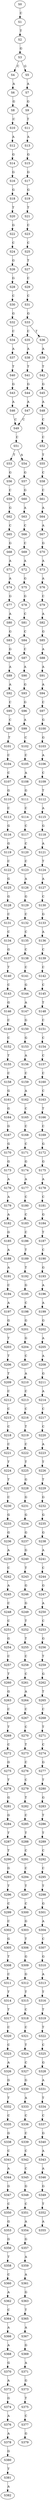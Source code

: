 strict digraph  {
	S0 -> S1 [ label = C ];
	S1 -> S2 [ label = T ];
	S2 -> S3 [ label = G ];
	S3 -> S4 [ label = C ];
	S3 -> S5 [ label = G ];
	S4 -> S6 [ label = A ];
	S5 -> S7 [ label = A ];
	S6 -> S8 [ label = G ];
	S7 -> S9 [ label = G ];
	S8 -> S10 [ label = C ];
	S9 -> S11 [ label = T ];
	S10 -> S12 [ label = A ];
	S11 -> S13 [ label = A ];
	S12 -> S14 [ label = G ];
	S13 -> S15 [ label = G ];
	S14 -> S16 [ label = G ];
	S15 -> S17 [ label = G ];
	S16 -> S18 [ label = G ];
	S17 -> S19 [ label = G ];
	S18 -> S20 [ label = T ];
	S19 -> S21 [ label = T ];
	S20 -> S22 [ label = G ];
	S21 -> S23 [ label = C ];
	S22 -> S24 [ label = C ];
	S23 -> S25 [ label = C ];
	S24 -> S26 [ label = G ];
	S25 -> S27 [ label = T ];
	S26 -> S28 [ label = G ];
	S27 -> S29 [ label = C ];
	S28 -> S30 [ label = C ];
	S29 -> S31 [ label = C ];
	S30 -> S32 [ label = G ];
	S31 -> S33 [ label = G ];
	S32 -> S34 [ label = C ];
	S33 -> S35 [ label = C ];
	S33 -> S36 [ label = T ];
	S34 -> S37 [ label = A ];
	S35 -> S38 [ label = A ];
	S36 -> S39 [ label = A ];
	S37 -> S40 [ label = T ];
	S38 -> S41 [ label = T ];
	S39 -> S42 [ label = T ];
	S40 -> S43 [ label = G ];
	S41 -> S44 [ label = G ];
	S42 -> S45 [ label = G ];
	S43 -> S46 [ label = A ];
	S44 -> S47 [ label = A ];
	S45 -> S48 [ label = A ];
	S46 -> S49 [ label = C ];
	S47 -> S49 [ label = C ];
	S48 -> S50 [ label = C ];
	S49 -> S51 [ label = C ];
	S50 -> S52 [ label = C ];
	S51 -> S53 [ label = T ];
	S51 -> S54 [ label = A ];
	S52 -> S55 [ label = T ];
	S53 -> S56 [ label = G ];
	S54 -> S57 [ label = G ];
	S55 -> S58 [ label = C ];
	S56 -> S59 [ label = C ];
	S57 -> S60 [ label = G ];
	S58 -> S61 [ label = C ];
	S59 -> S62 [ label = G ];
	S60 -> S63 [ label = A ];
	S61 -> S64 [ label = A ];
	S62 -> S65 [ label = C ];
	S63 -> S66 [ label = C ];
	S64 -> S67 [ label = A ];
	S65 -> S68 [ label = G ];
	S66 -> S69 [ label = C ];
	S67 -> S70 [ label = G ];
	S68 -> S71 [ label = A ];
	S69 -> S72 [ label = A ];
	S70 -> S73 [ label = A ];
	S71 -> S74 [ label = A ];
	S72 -> S75 [ label = G ];
	S73 -> S76 [ label = A ];
	S74 -> S77 [ label = G ];
	S75 -> S78 [ label = G ];
	S76 -> S79 [ label = C ];
	S77 -> S80 [ label = A ];
	S78 -> S81 [ label = C ];
	S79 -> S82 [ label = A ];
	S80 -> S83 [ label = G ];
	S81 -> S84 [ label = C ];
	S82 -> S85 [ label = G ];
	S83 -> S86 [ label = G ];
	S84 -> S87 [ label = C ];
	S85 -> S88 [ label = A ];
	S86 -> S89 [ label = A ];
	S87 -> S90 [ label = A ];
	S88 -> S91 [ label = A ];
	S89 -> S92 [ label = A ];
	S90 -> S93 [ label = G ];
	S91 -> S94 [ label = A ];
	S92 -> S95 [ label = C ];
	S93 -> S96 [ label = G ];
	S94 -> S97 [ label = C ];
	S95 -> S98 [ label = C ];
	S96 -> S99 [ label = A ];
	S97 -> S100 [ label = G ];
	S98 -> S101 [ label = T ];
	S99 -> S102 [ label = C ];
	S100 -> S103 [ label = G ];
	S101 -> S104 [ label = C ];
	S102 -> S105 [ label = C ];
	S103 -> S106 [ label = A ];
	S104 -> S107 [ label = C ];
	S105 -> S108 [ label = A ];
	S106 -> S109 [ label = C ];
	S107 -> S110 [ label = G ];
	S108 -> S111 [ label = G ];
	S109 -> S112 [ label = T ];
	S110 -> S113 [ label = C ];
	S111 -> S114 [ label = C ];
	S112 -> S115 [ label = A ];
	S113 -> S116 [ label = G ];
	S114 -> S117 [ label = C ];
	S115 -> S118 [ label = G ];
	S116 -> S119 [ label = G ];
	S117 -> S120 [ label = C ];
	S118 -> S121 [ label = A ];
	S119 -> S122 [ label = C ];
	S120 -> S123 [ label = C ];
	S121 -> S124 [ label = T ];
	S122 -> S125 [ label = G ];
	S123 -> S126 [ label = A ];
	S124 -> S127 [ label = A ];
	S125 -> S128 [ label = G ];
	S126 -> S129 [ label = G ];
	S127 -> S130 [ label = C ];
	S128 -> S131 [ label = C ];
	S129 -> S132 [ label = C ];
	S130 -> S133 [ label = G ];
	S131 -> S134 [ label = C ];
	S132 -> S135 [ label = C ];
	S133 -> S136 [ label = A ];
	S134 -> S137 [ label = G ];
	S135 -> S138 [ label = C ];
	S136 -> S139 [ label = C ];
	S137 -> S140 [ label = T ];
	S138 -> S141 [ label = C ];
	S139 -> S142 [ label = C ];
	S140 -> S143 [ label = C ];
	S141 -> S144 [ label = G ];
	S142 -> S145 [ label = C ];
	S143 -> S146 [ label = G ];
	S144 -> S147 [ label = A ];
	S145 -> S148 [ label = T ];
	S146 -> S149 [ label = C ];
	S147 -> S150 [ label = G ];
	S148 -> S151 [ label = C ];
	S149 -> S152 [ label = C ];
	S150 -> S153 [ label = G ];
	S151 -> S154 [ label = C ];
	S152 -> S155 [ label = T ];
	S153 -> S156 [ label = A ];
	S154 -> S157 [ label = C ];
	S155 -> S158 [ label = C ];
	S156 -> S159 [ label = C ];
	S157 -> S160 [ label = C ];
	S158 -> S161 [ label = G ];
	S159 -> S162 [ label = A ];
	S160 -> S163 [ label = C ];
	S161 -> S164 [ label = G ];
	S162 -> S165 [ label = C ];
	S163 -> S166 [ label = T ];
	S164 -> S167 [ label = G ];
	S165 -> S168 [ label = C ];
	S166 -> S169 [ label = C ];
	S167 -> S170 [ label = G ];
	S168 -> S171 [ label = C ];
	S169 -> S172 [ label = G ];
	S170 -> S173 [ label = G ];
	S171 -> S174 [ label = G ];
	S172 -> S175 [ label = G ];
	S173 -> S176 [ label = A ];
	S174 -> S177 [ label = A ];
	S175 -> S178 [ label = A ];
	S176 -> S179 [ label = A ];
	S177 -> S180 [ label = C ];
	S178 -> S181 [ label = C ];
	S179 -> S182 [ label = A ];
	S180 -> S183 [ label = C ];
	S181 -> S184 [ label = G ];
	S182 -> S185 [ label = G ];
	S183 -> S186 [ label = C ];
	S184 -> S187 [ label = T ];
	S185 -> S188 [ label = A ];
	S186 -> S189 [ label = T ];
	S187 -> S190 [ label = C ];
	S188 -> S191 [ label = A ];
	S189 -> S192 [ label = T ];
	S190 -> S193 [ label = G ];
	S191 -> S194 [ label = C ];
	S192 -> S195 [ label = G ];
	S193 -> S196 [ label = A ];
	S194 -> S197 [ label = A ];
	S195 -> S198 [ label = C ];
	S196 -> S199 [ label = A ];
	S197 -> S200 [ label = G ];
	S198 -> S201 [ label = G ];
	S199 -> S202 [ label = G ];
	S200 -> S203 [ label = T ];
	S201 -> S204 [ label = G ];
	S202 -> S205 [ label = A ];
	S203 -> S206 [ label = T ];
	S204 -> S207 [ label = C ];
	S205 -> S208 [ label = A ];
	S206 -> S209 [ label = T ];
	S207 -> S210 [ label = A ];
	S208 -> S211 [ label = G ];
	S209 -> S212 [ label = C ];
	S210 -> S213 [ label = C ];
	S211 -> S214 [ label = A ];
	S212 -> S215 [ label = C ];
	S213 -> S216 [ label = C ];
	S214 -> S217 [ label = C ];
	S215 -> S218 [ label = C ];
	S216 -> S219 [ label = T ];
	S217 -> S220 [ label = C ];
	S218 -> S221 [ label = C ];
	S219 -> S222 [ label = C ];
	S220 -> S223 [ label = A ];
	S221 -> S224 [ label = T ];
	S222 -> S225 [ label = T ];
	S223 -> S226 [ label = T ];
	S224 -> S227 [ label = T ];
	S225 -> S228 [ label = G ];
	S226 -> S229 [ label = T ];
	S227 -> S230 [ label = C ];
	S228 -> S231 [ label = G ];
	S229 -> S232 [ label = G ];
	S230 -> S233 [ label = G ];
	S231 -> S234 [ label = G ];
	S232 -> S235 [ label = G ];
	S233 -> S236 [ label = G ];
	S234 -> S237 [ label = G ];
	S235 -> S238 [ label = G ];
	S236 -> S239 [ label = A ];
	S237 -> S240 [ label = G ];
	S238 -> S241 [ label = A ];
	S239 -> S242 [ label = C ];
	S240 -> S243 [ label = T ];
	S241 -> S244 [ label = C ];
	S242 -> S245 [ label = A ];
	S243 -> S246 [ label = G ];
	S244 -> S247 [ label = G ];
	S245 -> S248 [ label = C ];
	S246 -> S249 [ label = G ];
	S247 -> S250 [ label = A ];
	S248 -> S251 [ label = C ];
	S249 -> S252 [ label = T ];
	S250 -> S253 [ label = C ];
	S251 -> S254 [ label = G ];
	S252 -> S255 [ label = T ];
	S253 -> S256 [ label = G ];
	S254 -> S257 [ label = C ];
	S255 -> S258 [ label = C ];
	S256 -> S259 [ label = T ];
	S257 -> S260 [ label = T ];
	S258 -> S261 [ label = C ];
	S259 -> S262 [ label = G ];
	S260 -> S263 [ label = G ];
	S261 -> S264 [ label = A ];
	S262 -> S265 [ label = T ];
	S263 -> S266 [ label = C ];
	S264 -> S267 [ label = C ];
	S265 -> S268 [ label = C ];
	S266 -> S269 [ label = T ];
	S267 -> S270 [ label = C ];
	S268 -> S271 [ label = T ];
	S269 -> S272 [ label = C ];
	S270 -> S273 [ label = T ];
	S271 -> S274 [ label = C ];
	S272 -> S275 [ label = G ];
	S273 -> S276 [ label = C ];
	S274 -> S277 [ label = G ];
	S275 -> S278 [ label = T ];
	S276 -> S279 [ label = C ];
	S277 -> S280 [ label = T ];
	S278 -> S281 [ label = G ];
	S279 -> S282 [ label = T ];
	S280 -> S283 [ label = G ];
	S281 -> S284 [ label = G ];
	S282 -> S285 [ label = C ];
	S283 -> S286 [ label = T ];
	S284 -> S287 [ label = T ];
	S285 -> S288 [ label = T ];
	S286 -> S289 [ label = T ];
	S287 -> S290 [ label = T ];
	S288 -> S291 [ label = C ];
	S289 -> S292 [ label = C ];
	S290 -> S293 [ label = G ];
	S291 -> S294 [ label = C ];
	S292 -> S295 [ label = C ];
	S293 -> S296 [ label = T ];
	S294 -> S297 [ label = T ];
	S295 -> S298 [ label = T ];
	S296 -> S299 [ label = C ];
	S297 -> S300 [ label = C ];
	S298 -> S301 [ label = G ];
	S299 -> S302 [ label = C ];
	S300 -> S303 [ label = G ];
	S301 -> S304 [ label = A ];
	S302 -> S305 [ label = G ];
	S303 -> S306 [ label = T ];
	S304 -> S307 [ label = C ];
	S305 -> S308 [ label = T ];
	S306 -> S309 [ label = G ];
	S307 -> S310 [ label = G ];
	S308 -> S311 [ label = C ];
	S309 -> S312 [ label = G ];
	S310 -> S313 [ label = A ];
	S311 -> S314 [ label = T ];
	S312 -> S315 [ label = T ];
	S313 -> S316 [ label = T ];
	S314 -> S317 [ label = T ];
	S315 -> S318 [ label = C ];
	S316 -> S319 [ label = T ];
	S317 -> S320 [ label = C ];
	S318 -> S321 [ label = C ];
	S319 -> S322 [ label = T ];
	S320 -> S323 [ label = C ];
	S321 -> S324 [ label = T ];
	S322 -> S325 [ label = C ];
	S323 -> S326 [ label = A ];
	S324 -> S327 [ label = C ];
	S325 -> S328 [ label = G ];
	S326 -> S329 [ label = G ];
	S327 -> S330 [ label = G ];
	S328 -> S331 [ label = A ];
	S329 -> S332 [ label = T ];
	S330 -> S333 [ label = A ];
	S331 -> S334 [ label = T ];
	S332 -> S335 [ label = C ];
	S333 -> S336 [ label = C ];
	S334 -> S337 [ label = C ];
	S335 -> S338 [ label = G ];
	S336 -> S339 [ label = C ];
	S337 -> S340 [ label = G ];
	S338 -> S341 [ label = C ];
	S339 -> S342 [ label = C ];
	S340 -> S343 [ label = A ];
	S341 -> S344 [ label = A ];
	S342 -> S345 [ label = C ];
	S343 -> S346 [ label = A ];
	S344 -> S347 [ label = G ];
	S345 -> S348 [ label = G ];
	S346 -> S349 [ label = G ];
	S347 -> S350 [ label = C ];
	S348 -> S351 [ label = C ];
	S349 -> S352 [ label = T ];
	S350 -> S353 [ label = G ];
	S351 -> S354 [ label = A ];
	S352 -> S355 [ label = A ];
	S353 -> S356 [ label = G ];
	S354 -> S357 [ label = G ];
	S356 -> S358 [ label = T ];
	S357 -> S359 [ label = A ];
	S358 -> S360 [ label = C ];
	S359 -> S361 [ label = A ];
	S360 -> S362 [ label = A ];
	S361 -> S363 [ label = G ];
	S362 -> S364 [ label = C ];
	S363 -> S365 [ label = T ];
	S364 -> S366 [ label = A ];
	S365 -> S367 [ label = A ];
	S366 -> S368 [ label = A ];
	S367 -> S369 [ label = G ];
	S368 -> S370 [ label = G ];
	S369 -> S371 [ label = A ];
	S370 -> S372 [ label = A ];
	S371 -> S373 [ label = G ];
	S372 -> S374 [ label = G ];
	S373 -> S375 [ label = T ];
	S374 -> S376 [ label = A ];
	S375 -> S377 [ label = C ];
	S376 -> S378 [ label = A ];
	S377 -> S379 [ label = G ];
	S378 -> S380 [ label = G ];
	S380 -> S381 [ label = T ];
	S381 -> S382 [ label = A ];
}
